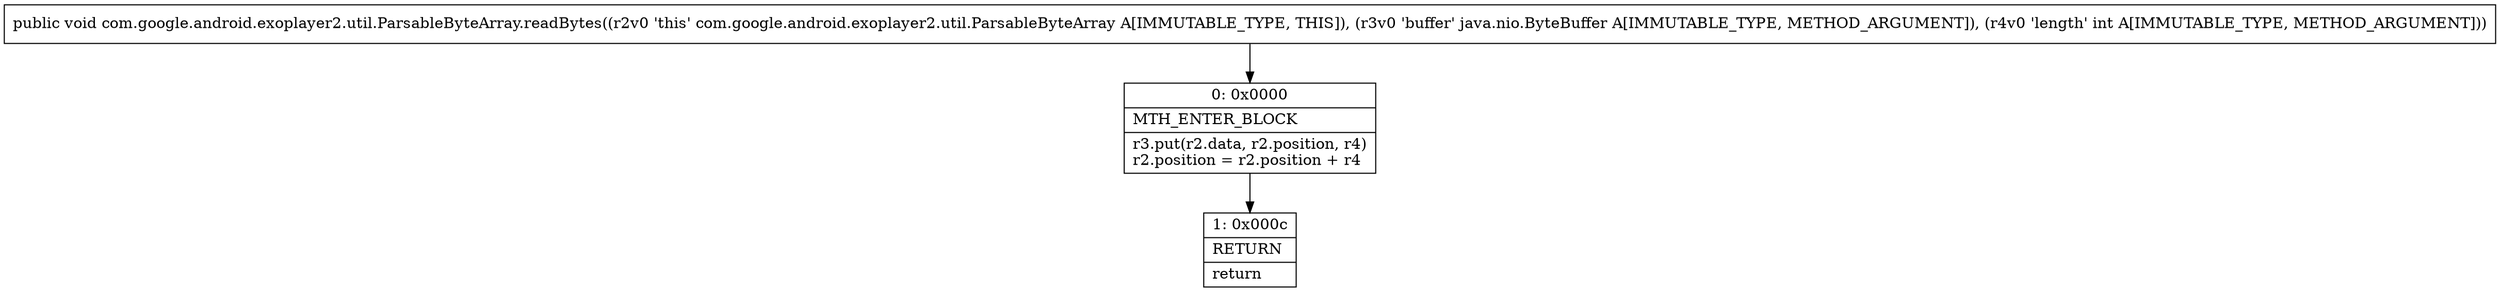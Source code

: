 digraph "CFG forcom.google.android.exoplayer2.util.ParsableByteArray.readBytes(Ljava\/nio\/ByteBuffer;I)V" {
Node_0 [shape=record,label="{0\:\ 0x0000|MTH_ENTER_BLOCK\l|r3.put(r2.data, r2.position, r4)\lr2.position = r2.position + r4\l}"];
Node_1 [shape=record,label="{1\:\ 0x000c|RETURN\l|return\l}"];
MethodNode[shape=record,label="{public void com.google.android.exoplayer2.util.ParsableByteArray.readBytes((r2v0 'this' com.google.android.exoplayer2.util.ParsableByteArray A[IMMUTABLE_TYPE, THIS]), (r3v0 'buffer' java.nio.ByteBuffer A[IMMUTABLE_TYPE, METHOD_ARGUMENT]), (r4v0 'length' int A[IMMUTABLE_TYPE, METHOD_ARGUMENT])) }"];
MethodNode -> Node_0;
Node_0 -> Node_1;
}

